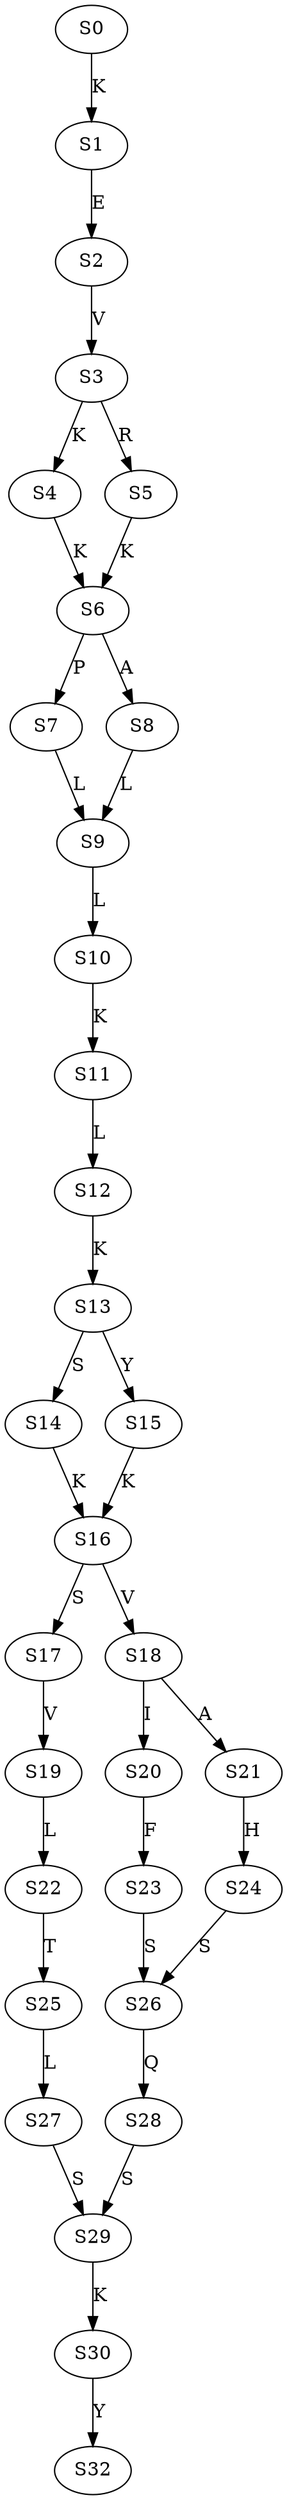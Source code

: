 strict digraph  {
	S0 -> S1 [ label = K ];
	S1 -> S2 [ label = E ];
	S2 -> S3 [ label = V ];
	S3 -> S4 [ label = K ];
	S3 -> S5 [ label = R ];
	S4 -> S6 [ label = K ];
	S5 -> S6 [ label = K ];
	S6 -> S7 [ label = P ];
	S6 -> S8 [ label = A ];
	S7 -> S9 [ label = L ];
	S8 -> S9 [ label = L ];
	S9 -> S10 [ label = L ];
	S10 -> S11 [ label = K ];
	S11 -> S12 [ label = L ];
	S12 -> S13 [ label = K ];
	S13 -> S14 [ label = S ];
	S13 -> S15 [ label = Y ];
	S14 -> S16 [ label = K ];
	S15 -> S16 [ label = K ];
	S16 -> S17 [ label = S ];
	S16 -> S18 [ label = V ];
	S17 -> S19 [ label = V ];
	S18 -> S20 [ label = I ];
	S18 -> S21 [ label = A ];
	S19 -> S22 [ label = L ];
	S20 -> S23 [ label = F ];
	S21 -> S24 [ label = H ];
	S22 -> S25 [ label = T ];
	S23 -> S26 [ label = S ];
	S24 -> S26 [ label = S ];
	S25 -> S27 [ label = L ];
	S26 -> S28 [ label = Q ];
	S27 -> S29 [ label = S ];
	S28 -> S29 [ label = S ];
	S29 -> S30 [ label = K ];
	S30 -> S32 [ label = Y ];
}
